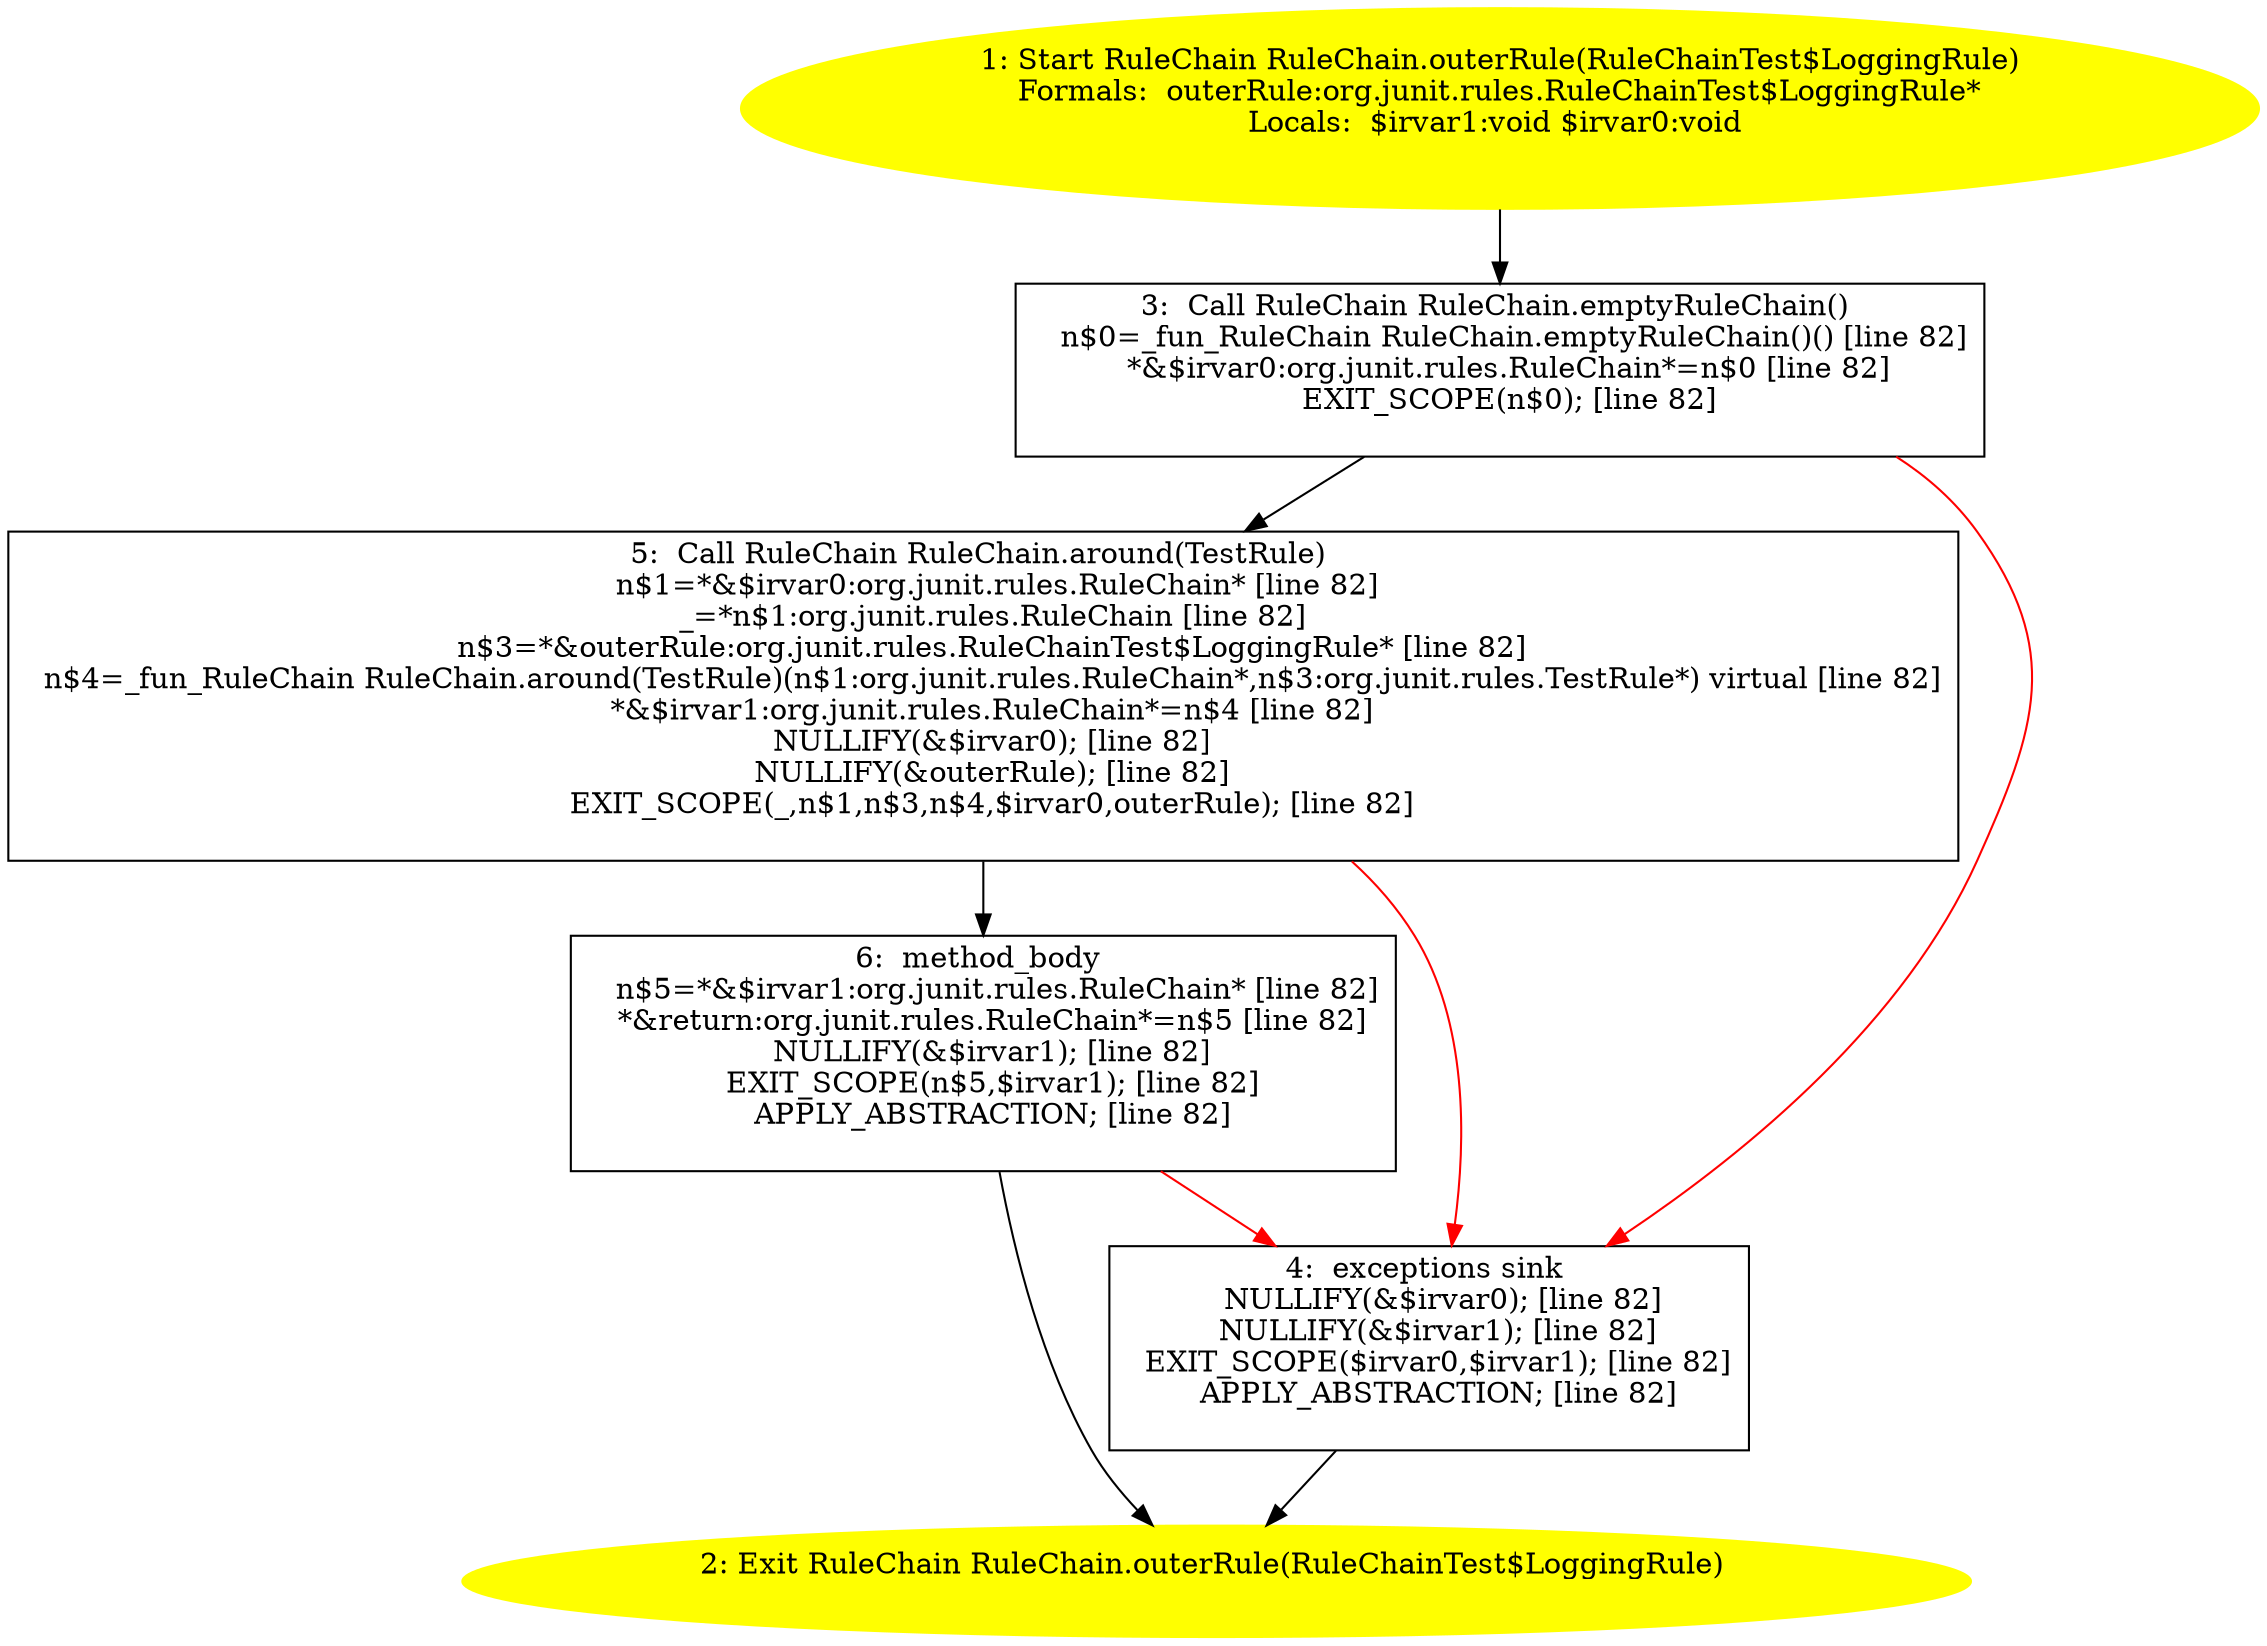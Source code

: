 /* @generated */
digraph cfg {
"org.junit.rules.RuleChain.outerRule(org.junit.rules.RuleChainTest$LoggingRule):org.junit.rules.RuleC.7347ca81e2580ddc070e76f80666b3d6_1" [label="1: Start RuleChain RuleChain.outerRule(RuleChainTest$LoggingRule)\nFormals:  outerRule:org.junit.rules.RuleChainTest$LoggingRule*\nLocals:  $irvar1:void $irvar0:void \n  " color=yellow style=filled]
	

	 "org.junit.rules.RuleChain.outerRule(org.junit.rules.RuleChainTest$LoggingRule):org.junit.rules.RuleC.7347ca81e2580ddc070e76f80666b3d6_1" -> "org.junit.rules.RuleChain.outerRule(org.junit.rules.RuleChainTest$LoggingRule):org.junit.rules.RuleC.7347ca81e2580ddc070e76f80666b3d6_3" ;
"org.junit.rules.RuleChain.outerRule(org.junit.rules.RuleChainTest$LoggingRule):org.junit.rules.RuleC.7347ca81e2580ddc070e76f80666b3d6_2" [label="2: Exit RuleChain RuleChain.outerRule(RuleChainTest$LoggingRule) \n  " color=yellow style=filled]
	

"org.junit.rules.RuleChain.outerRule(org.junit.rules.RuleChainTest$LoggingRule):org.junit.rules.RuleC.7347ca81e2580ddc070e76f80666b3d6_3" [label="3:  Call RuleChain RuleChain.emptyRuleChain() \n   n$0=_fun_RuleChain RuleChain.emptyRuleChain()() [line 82]\n  *&$irvar0:org.junit.rules.RuleChain*=n$0 [line 82]\n  EXIT_SCOPE(n$0); [line 82]\n " shape="box"]
	

	 "org.junit.rules.RuleChain.outerRule(org.junit.rules.RuleChainTest$LoggingRule):org.junit.rules.RuleC.7347ca81e2580ddc070e76f80666b3d6_3" -> "org.junit.rules.RuleChain.outerRule(org.junit.rules.RuleChainTest$LoggingRule):org.junit.rules.RuleC.7347ca81e2580ddc070e76f80666b3d6_5" ;
	 "org.junit.rules.RuleChain.outerRule(org.junit.rules.RuleChainTest$LoggingRule):org.junit.rules.RuleC.7347ca81e2580ddc070e76f80666b3d6_3" -> "org.junit.rules.RuleChain.outerRule(org.junit.rules.RuleChainTest$LoggingRule):org.junit.rules.RuleC.7347ca81e2580ddc070e76f80666b3d6_4" [color="red" ];
"org.junit.rules.RuleChain.outerRule(org.junit.rules.RuleChainTest$LoggingRule):org.junit.rules.RuleC.7347ca81e2580ddc070e76f80666b3d6_4" [label="4:  exceptions sink \n   NULLIFY(&$irvar0); [line 82]\n  NULLIFY(&$irvar1); [line 82]\n  EXIT_SCOPE($irvar0,$irvar1); [line 82]\n  APPLY_ABSTRACTION; [line 82]\n " shape="box"]
	

	 "org.junit.rules.RuleChain.outerRule(org.junit.rules.RuleChainTest$LoggingRule):org.junit.rules.RuleC.7347ca81e2580ddc070e76f80666b3d6_4" -> "org.junit.rules.RuleChain.outerRule(org.junit.rules.RuleChainTest$LoggingRule):org.junit.rules.RuleC.7347ca81e2580ddc070e76f80666b3d6_2" ;
"org.junit.rules.RuleChain.outerRule(org.junit.rules.RuleChainTest$LoggingRule):org.junit.rules.RuleC.7347ca81e2580ddc070e76f80666b3d6_5" [label="5:  Call RuleChain RuleChain.around(TestRule) \n   n$1=*&$irvar0:org.junit.rules.RuleChain* [line 82]\n  _=*n$1:org.junit.rules.RuleChain [line 82]\n  n$3=*&outerRule:org.junit.rules.RuleChainTest$LoggingRule* [line 82]\n  n$4=_fun_RuleChain RuleChain.around(TestRule)(n$1:org.junit.rules.RuleChain*,n$3:org.junit.rules.TestRule*) virtual [line 82]\n  *&$irvar1:org.junit.rules.RuleChain*=n$4 [line 82]\n  NULLIFY(&$irvar0); [line 82]\n  NULLIFY(&outerRule); [line 82]\n  EXIT_SCOPE(_,n$1,n$3,n$4,$irvar0,outerRule); [line 82]\n " shape="box"]
	

	 "org.junit.rules.RuleChain.outerRule(org.junit.rules.RuleChainTest$LoggingRule):org.junit.rules.RuleC.7347ca81e2580ddc070e76f80666b3d6_5" -> "org.junit.rules.RuleChain.outerRule(org.junit.rules.RuleChainTest$LoggingRule):org.junit.rules.RuleC.7347ca81e2580ddc070e76f80666b3d6_6" ;
	 "org.junit.rules.RuleChain.outerRule(org.junit.rules.RuleChainTest$LoggingRule):org.junit.rules.RuleC.7347ca81e2580ddc070e76f80666b3d6_5" -> "org.junit.rules.RuleChain.outerRule(org.junit.rules.RuleChainTest$LoggingRule):org.junit.rules.RuleC.7347ca81e2580ddc070e76f80666b3d6_4" [color="red" ];
"org.junit.rules.RuleChain.outerRule(org.junit.rules.RuleChainTest$LoggingRule):org.junit.rules.RuleC.7347ca81e2580ddc070e76f80666b3d6_6" [label="6:  method_body \n   n$5=*&$irvar1:org.junit.rules.RuleChain* [line 82]\n  *&return:org.junit.rules.RuleChain*=n$5 [line 82]\n  NULLIFY(&$irvar1); [line 82]\n  EXIT_SCOPE(n$5,$irvar1); [line 82]\n  APPLY_ABSTRACTION; [line 82]\n " shape="box"]
	

	 "org.junit.rules.RuleChain.outerRule(org.junit.rules.RuleChainTest$LoggingRule):org.junit.rules.RuleC.7347ca81e2580ddc070e76f80666b3d6_6" -> "org.junit.rules.RuleChain.outerRule(org.junit.rules.RuleChainTest$LoggingRule):org.junit.rules.RuleC.7347ca81e2580ddc070e76f80666b3d6_2" ;
	 "org.junit.rules.RuleChain.outerRule(org.junit.rules.RuleChainTest$LoggingRule):org.junit.rules.RuleC.7347ca81e2580ddc070e76f80666b3d6_6" -> "org.junit.rules.RuleChain.outerRule(org.junit.rules.RuleChainTest$LoggingRule):org.junit.rules.RuleC.7347ca81e2580ddc070e76f80666b3d6_4" [color="red" ];
}
